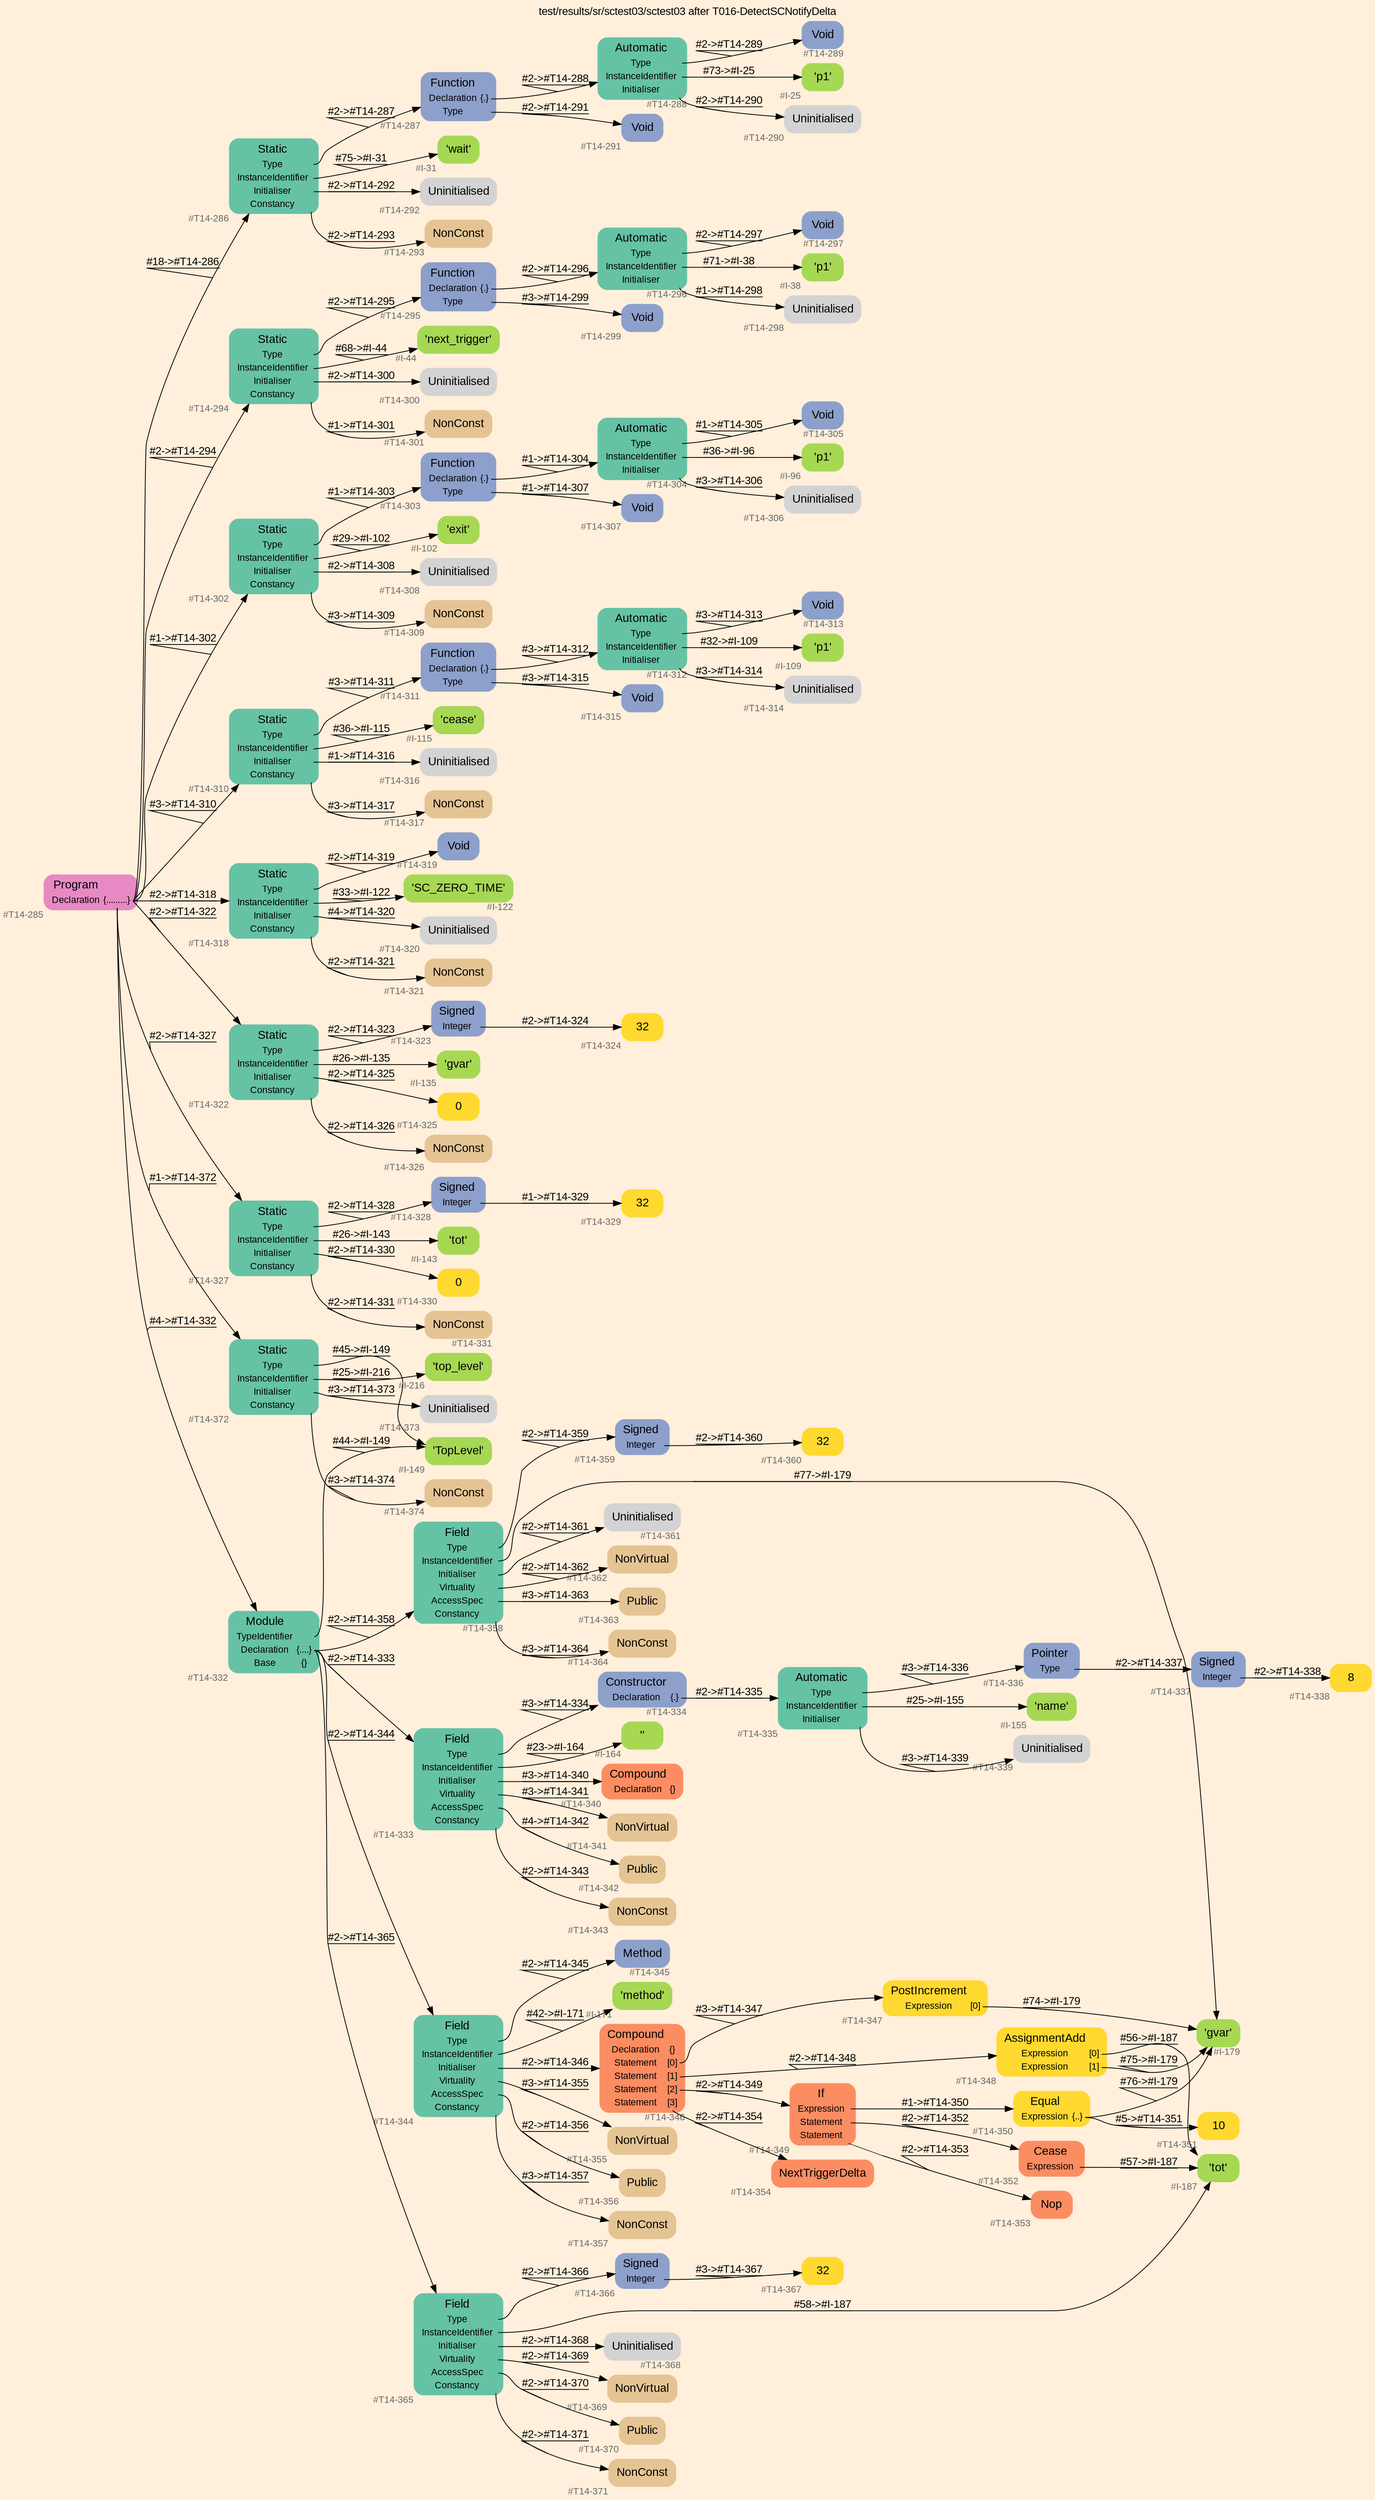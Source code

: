 digraph "test/results/sr/sctest03/sctest03 after T016-DetectSCNotifyDelta" {
label = "test/results/sr/sctest03/sctest03 after T016-DetectSCNotifyDelta"
labelloc = t
graph [
    rankdir = "LR"
    ranksep = 0.3
    bgcolor = antiquewhite1
    color = black
    fontcolor = black
    fontname = "Arial"
];
node [
    fontname = "Arial"
];
edge [
    fontname = "Arial"
];

// -------------------- node figure --------------------
// -------- block #T14-285 ----------
"#T14-285" [
    fillcolor = "/set28/4"
    xlabel = "#T14-285"
    fontsize = "12"
    fontcolor = grey40
    shape = "plaintext"
    label = <<TABLE BORDER="0" CELLBORDER="0" CELLSPACING="0">
     <TR><TD><FONT COLOR="black" POINT-SIZE="15">Program</FONT></TD></TR>
     <TR><TD><FONT COLOR="black" POINT-SIZE="12">Declaration</FONT></TD><TD PORT="port0"><FONT COLOR="black" POINT-SIZE="12">{.........}</FONT></TD></TR>
    </TABLE>>
    style = "rounded,filled"
];

// -------- block #T14-286 ----------
"#T14-286" [
    fillcolor = "/set28/1"
    xlabel = "#T14-286"
    fontsize = "12"
    fontcolor = grey40
    shape = "plaintext"
    label = <<TABLE BORDER="0" CELLBORDER="0" CELLSPACING="0">
     <TR><TD><FONT COLOR="black" POINT-SIZE="15">Static</FONT></TD></TR>
     <TR><TD><FONT COLOR="black" POINT-SIZE="12">Type</FONT></TD><TD PORT="port0"></TD></TR>
     <TR><TD><FONT COLOR="black" POINT-SIZE="12">InstanceIdentifier</FONT></TD><TD PORT="port1"></TD></TR>
     <TR><TD><FONT COLOR="black" POINT-SIZE="12">Initialiser</FONT></TD><TD PORT="port2"></TD></TR>
     <TR><TD><FONT COLOR="black" POINT-SIZE="12">Constancy</FONT></TD><TD PORT="port3"></TD></TR>
    </TABLE>>
    style = "rounded,filled"
];

// -------- block #T14-287 ----------
"#T14-287" [
    fillcolor = "/set28/3"
    xlabel = "#T14-287"
    fontsize = "12"
    fontcolor = grey40
    shape = "plaintext"
    label = <<TABLE BORDER="0" CELLBORDER="0" CELLSPACING="0">
     <TR><TD><FONT COLOR="black" POINT-SIZE="15">Function</FONT></TD></TR>
     <TR><TD><FONT COLOR="black" POINT-SIZE="12">Declaration</FONT></TD><TD PORT="port0"><FONT COLOR="black" POINT-SIZE="12">{.}</FONT></TD></TR>
     <TR><TD><FONT COLOR="black" POINT-SIZE="12">Type</FONT></TD><TD PORT="port1"></TD></TR>
    </TABLE>>
    style = "rounded,filled"
];

// -------- block #T14-288 ----------
"#T14-288" [
    fillcolor = "/set28/1"
    xlabel = "#T14-288"
    fontsize = "12"
    fontcolor = grey40
    shape = "plaintext"
    label = <<TABLE BORDER="0" CELLBORDER="0" CELLSPACING="0">
     <TR><TD><FONT COLOR="black" POINT-SIZE="15">Automatic</FONT></TD></TR>
     <TR><TD><FONT COLOR="black" POINT-SIZE="12">Type</FONT></TD><TD PORT="port0"></TD></TR>
     <TR><TD><FONT COLOR="black" POINT-SIZE="12">InstanceIdentifier</FONT></TD><TD PORT="port1"></TD></TR>
     <TR><TD><FONT COLOR="black" POINT-SIZE="12">Initialiser</FONT></TD><TD PORT="port2"></TD></TR>
    </TABLE>>
    style = "rounded,filled"
];

// -------- block #T14-289 ----------
"#T14-289" [
    fillcolor = "/set28/3"
    xlabel = "#T14-289"
    fontsize = "12"
    fontcolor = grey40
    shape = "plaintext"
    label = <<TABLE BORDER="0" CELLBORDER="0" CELLSPACING="0">
     <TR><TD><FONT COLOR="black" POINT-SIZE="15">Void</FONT></TD></TR>
    </TABLE>>
    style = "rounded,filled"
];

// -------- block #I-25 ----------
"#I-25" [
    fillcolor = "/set28/5"
    xlabel = "#I-25"
    fontsize = "12"
    fontcolor = grey40
    shape = "plaintext"
    label = <<TABLE BORDER="0" CELLBORDER="0" CELLSPACING="0">
     <TR><TD><FONT COLOR="black" POINT-SIZE="15">'p1'</FONT></TD></TR>
    </TABLE>>
    style = "rounded,filled"
];

// -------- block #T14-290 ----------
"#T14-290" [
    xlabel = "#T14-290"
    fontsize = "12"
    fontcolor = grey40
    shape = "plaintext"
    label = <<TABLE BORDER="0" CELLBORDER="0" CELLSPACING="0">
     <TR><TD><FONT COLOR="black" POINT-SIZE="15">Uninitialised</FONT></TD></TR>
    </TABLE>>
    style = "rounded,filled"
];

// -------- block #T14-291 ----------
"#T14-291" [
    fillcolor = "/set28/3"
    xlabel = "#T14-291"
    fontsize = "12"
    fontcolor = grey40
    shape = "plaintext"
    label = <<TABLE BORDER="0" CELLBORDER="0" CELLSPACING="0">
     <TR><TD><FONT COLOR="black" POINT-SIZE="15">Void</FONT></TD></TR>
    </TABLE>>
    style = "rounded,filled"
];

// -------- block #I-31 ----------
"#I-31" [
    fillcolor = "/set28/5"
    xlabel = "#I-31"
    fontsize = "12"
    fontcolor = grey40
    shape = "plaintext"
    label = <<TABLE BORDER="0" CELLBORDER="0" CELLSPACING="0">
     <TR><TD><FONT COLOR="black" POINT-SIZE="15">'wait'</FONT></TD></TR>
    </TABLE>>
    style = "rounded,filled"
];

// -------- block #T14-292 ----------
"#T14-292" [
    xlabel = "#T14-292"
    fontsize = "12"
    fontcolor = grey40
    shape = "plaintext"
    label = <<TABLE BORDER="0" CELLBORDER="0" CELLSPACING="0">
     <TR><TD><FONT COLOR="black" POINT-SIZE="15">Uninitialised</FONT></TD></TR>
    </TABLE>>
    style = "rounded,filled"
];

// -------- block #T14-293 ----------
"#T14-293" [
    fillcolor = "/set28/7"
    xlabel = "#T14-293"
    fontsize = "12"
    fontcolor = grey40
    shape = "plaintext"
    label = <<TABLE BORDER="0" CELLBORDER="0" CELLSPACING="0">
     <TR><TD><FONT COLOR="black" POINT-SIZE="15">NonConst</FONT></TD></TR>
    </TABLE>>
    style = "rounded,filled"
];

// -------- block #T14-294 ----------
"#T14-294" [
    fillcolor = "/set28/1"
    xlabel = "#T14-294"
    fontsize = "12"
    fontcolor = grey40
    shape = "plaintext"
    label = <<TABLE BORDER="0" CELLBORDER="0" CELLSPACING="0">
     <TR><TD><FONT COLOR="black" POINT-SIZE="15">Static</FONT></TD></TR>
     <TR><TD><FONT COLOR="black" POINT-SIZE="12">Type</FONT></TD><TD PORT="port0"></TD></TR>
     <TR><TD><FONT COLOR="black" POINT-SIZE="12">InstanceIdentifier</FONT></TD><TD PORT="port1"></TD></TR>
     <TR><TD><FONT COLOR="black" POINT-SIZE="12">Initialiser</FONT></TD><TD PORT="port2"></TD></TR>
     <TR><TD><FONT COLOR="black" POINT-SIZE="12">Constancy</FONT></TD><TD PORT="port3"></TD></TR>
    </TABLE>>
    style = "rounded,filled"
];

// -------- block #T14-295 ----------
"#T14-295" [
    fillcolor = "/set28/3"
    xlabel = "#T14-295"
    fontsize = "12"
    fontcolor = grey40
    shape = "plaintext"
    label = <<TABLE BORDER="0" CELLBORDER="0" CELLSPACING="0">
     <TR><TD><FONT COLOR="black" POINT-SIZE="15">Function</FONT></TD></TR>
     <TR><TD><FONT COLOR="black" POINT-SIZE="12">Declaration</FONT></TD><TD PORT="port0"><FONT COLOR="black" POINT-SIZE="12">{.}</FONT></TD></TR>
     <TR><TD><FONT COLOR="black" POINT-SIZE="12">Type</FONT></TD><TD PORT="port1"></TD></TR>
    </TABLE>>
    style = "rounded,filled"
];

// -------- block #T14-296 ----------
"#T14-296" [
    fillcolor = "/set28/1"
    xlabel = "#T14-296"
    fontsize = "12"
    fontcolor = grey40
    shape = "plaintext"
    label = <<TABLE BORDER="0" CELLBORDER="0" CELLSPACING="0">
     <TR><TD><FONT COLOR="black" POINT-SIZE="15">Automatic</FONT></TD></TR>
     <TR><TD><FONT COLOR="black" POINT-SIZE="12">Type</FONT></TD><TD PORT="port0"></TD></TR>
     <TR><TD><FONT COLOR="black" POINT-SIZE="12">InstanceIdentifier</FONT></TD><TD PORT="port1"></TD></TR>
     <TR><TD><FONT COLOR="black" POINT-SIZE="12">Initialiser</FONT></TD><TD PORT="port2"></TD></TR>
    </TABLE>>
    style = "rounded,filled"
];

// -------- block #T14-297 ----------
"#T14-297" [
    fillcolor = "/set28/3"
    xlabel = "#T14-297"
    fontsize = "12"
    fontcolor = grey40
    shape = "plaintext"
    label = <<TABLE BORDER="0" CELLBORDER="0" CELLSPACING="0">
     <TR><TD><FONT COLOR="black" POINT-SIZE="15">Void</FONT></TD></TR>
    </TABLE>>
    style = "rounded,filled"
];

// -------- block #I-38 ----------
"#I-38" [
    fillcolor = "/set28/5"
    xlabel = "#I-38"
    fontsize = "12"
    fontcolor = grey40
    shape = "plaintext"
    label = <<TABLE BORDER="0" CELLBORDER="0" CELLSPACING="0">
     <TR><TD><FONT COLOR="black" POINT-SIZE="15">'p1'</FONT></TD></TR>
    </TABLE>>
    style = "rounded,filled"
];

// -------- block #T14-298 ----------
"#T14-298" [
    xlabel = "#T14-298"
    fontsize = "12"
    fontcolor = grey40
    shape = "plaintext"
    label = <<TABLE BORDER="0" CELLBORDER="0" CELLSPACING="0">
     <TR><TD><FONT COLOR="black" POINT-SIZE="15">Uninitialised</FONT></TD></TR>
    </TABLE>>
    style = "rounded,filled"
];

// -------- block #T14-299 ----------
"#T14-299" [
    fillcolor = "/set28/3"
    xlabel = "#T14-299"
    fontsize = "12"
    fontcolor = grey40
    shape = "plaintext"
    label = <<TABLE BORDER="0" CELLBORDER="0" CELLSPACING="0">
     <TR><TD><FONT COLOR="black" POINT-SIZE="15">Void</FONT></TD></TR>
    </TABLE>>
    style = "rounded,filled"
];

// -------- block #I-44 ----------
"#I-44" [
    fillcolor = "/set28/5"
    xlabel = "#I-44"
    fontsize = "12"
    fontcolor = grey40
    shape = "plaintext"
    label = <<TABLE BORDER="0" CELLBORDER="0" CELLSPACING="0">
     <TR><TD><FONT COLOR="black" POINT-SIZE="15">'next_trigger'</FONT></TD></TR>
    </TABLE>>
    style = "rounded,filled"
];

// -------- block #T14-300 ----------
"#T14-300" [
    xlabel = "#T14-300"
    fontsize = "12"
    fontcolor = grey40
    shape = "plaintext"
    label = <<TABLE BORDER="0" CELLBORDER="0" CELLSPACING="0">
     <TR><TD><FONT COLOR="black" POINT-SIZE="15">Uninitialised</FONT></TD></TR>
    </TABLE>>
    style = "rounded,filled"
];

// -------- block #T14-301 ----------
"#T14-301" [
    fillcolor = "/set28/7"
    xlabel = "#T14-301"
    fontsize = "12"
    fontcolor = grey40
    shape = "plaintext"
    label = <<TABLE BORDER="0" CELLBORDER="0" CELLSPACING="0">
     <TR><TD><FONT COLOR="black" POINT-SIZE="15">NonConst</FONT></TD></TR>
    </TABLE>>
    style = "rounded,filled"
];

// -------- block #T14-302 ----------
"#T14-302" [
    fillcolor = "/set28/1"
    xlabel = "#T14-302"
    fontsize = "12"
    fontcolor = grey40
    shape = "plaintext"
    label = <<TABLE BORDER="0" CELLBORDER="0" CELLSPACING="0">
     <TR><TD><FONT COLOR="black" POINT-SIZE="15">Static</FONT></TD></TR>
     <TR><TD><FONT COLOR="black" POINT-SIZE="12">Type</FONT></TD><TD PORT="port0"></TD></TR>
     <TR><TD><FONT COLOR="black" POINT-SIZE="12">InstanceIdentifier</FONT></TD><TD PORT="port1"></TD></TR>
     <TR><TD><FONT COLOR="black" POINT-SIZE="12">Initialiser</FONT></TD><TD PORT="port2"></TD></TR>
     <TR><TD><FONT COLOR="black" POINT-SIZE="12">Constancy</FONT></TD><TD PORT="port3"></TD></TR>
    </TABLE>>
    style = "rounded,filled"
];

// -------- block #T14-303 ----------
"#T14-303" [
    fillcolor = "/set28/3"
    xlabel = "#T14-303"
    fontsize = "12"
    fontcolor = grey40
    shape = "plaintext"
    label = <<TABLE BORDER="0" CELLBORDER="0" CELLSPACING="0">
     <TR><TD><FONT COLOR="black" POINT-SIZE="15">Function</FONT></TD></TR>
     <TR><TD><FONT COLOR="black" POINT-SIZE="12">Declaration</FONT></TD><TD PORT="port0"><FONT COLOR="black" POINT-SIZE="12">{.}</FONT></TD></TR>
     <TR><TD><FONT COLOR="black" POINT-SIZE="12">Type</FONT></TD><TD PORT="port1"></TD></TR>
    </TABLE>>
    style = "rounded,filled"
];

// -------- block #T14-304 ----------
"#T14-304" [
    fillcolor = "/set28/1"
    xlabel = "#T14-304"
    fontsize = "12"
    fontcolor = grey40
    shape = "plaintext"
    label = <<TABLE BORDER="0" CELLBORDER="0" CELLSPACING="0">
     <TR><TD><FONT COLOR="black" POINT-SIZE="15">Automatic</FONT></TD></TR>
     <TR><TD><FONT COLOR="black" POINT-SIZE="12">Type</FONT></TD><TD PORT="port0"></TD></TR>
     <TR><TD><FONT COLOR="black" POINT-SIZE="12">InstanceIdentifier</FONT></TD><TD PORT="port1"></TD></TR>
     <TR><TD><FONT COLOR="black" POINT-SIZE="12">Initialiser</FONT></TD><TD PORT="port2"></TD></TR>
    </TABLE>>
    style = "rounded,filled"
];

// -------- block #T14-305 ----------
"#T14-305" [
    fillcolor = "/set28/3"
    xlabel = "#T14-305"
    fontsize = "12"
    fontcolor = grey40
    shape = "plaintext"
    label = <<TABLE BORDER="0" CELLBORDER="0" CELLSPACING="0">
     <TR><TD><FONT COLOR="black" POINT-SIZE="15">Void</FONT></TD></TR>
    </TABLE>>
    style = "rounded,filled"
];

// -------- block #I-96 ----------
"#I-96" [
    fillcolor = "/set28/5"
    xlabel = "#I-96"
    fontsize = "12"
    fontcolor = grey40
    shape = "plaintext"
    label = <<TABLE BORDER="0" CELLBORDER="0" CELLSPACING="0">
     <TR><TD><FONT COLOR="black" POINT-SIZE="15">'p1'</FONT></TD></TR>
    </TABLE>>
    style = "rounded,filled"
];

// -------- block #T14-306 ----------
"#T14-306" [
    xlabel = "#T14-306"
    fontsize = "12"
    fontcolor = grey40
    shape = "plaintext"
    label = <<TABLE BORDER="0" CELLBORDER="0" CELLSPACING="0">
     <TR><TD><FONT COLOR="black" POINT-SIZE="15">Uninitialised</FONT></TD></TR>
    </TABLE>>
    style = "rounded,filled"
];

// -------- block #T14-307 ----------
"#T14-307" [
    fillcolor = "/set28/3"
    xlabel = "#T14-307"
    fontsize = "12"
    fontcolor = grey40
    shape = "plaintext"
    label = <<TABLE BORDER="0" CELLBORDER="0" CELLSPACING="0">
     <TR><TD><FONT COLOR="black" POINT-SIZE="15">Void</FONT></TD></TR>
    </TABLE>>
    style = "rounded,filled"
];

// -------- block #I-102 ----------
"#I-102" [
    fillcolor = "/set28/5"
    xlabel = "#I-102"
    fontsize = "12"
    fontcolor = grey40
    shape = "plaintext"
    label = <<TABLE BORDER="0" CELLBORDER="0" CELLSPACING="0">
     <TR><TD><FONT COLOR="black" POINT-SIZE="15">'exit'</FONT></TD></TR>
    </TABLE>>
    style = "rounded,filled"
];

// -------- block #T14-308 ----------
"#T14-308" [
    xlabel = "#T14-308"
    fontsize = "12"
    fontcolor = grey40
    shape = "plaintext"
    label = <<TABLE BORDER="0" CELLBORDER="0" CELLSPACING="0">
     <TR><TD><FONT COLOR="black" POINT-SIZE="15">Uninitialised</FONT></TD></TR>
    </TABLE>>
    style = "rounded,filled"
];

// -------- block #T14-309 ----------
"#T14-309" [
    fillcolor = "/set28/7"
    xlabel = "#T14-309"
    fontsize = "12"
    fontcolor = grey40
    shape = "plaintext"
    label = <<TABLE BORDER="0" CELLBORDER="0" CELLSPACING="0">
     <TR><TD><FONT COLOR="black" POINT-SIZE="15">NonConst</FONT></TD></TR>
    </TABLE>>
    style = "rounded,filled"
];

// -------- block #T14-310 ----------
"#T14-310" [
    fillcolor = "/set28/1"
    xlabel = "#T14-310"
    fontsize = "12"
    fontcolor = grey40
    shape = "plaintext"
    label = <<TABLE BORDER="0" CELLBORDER="0" CELLSPACING="0">
     <TR><TD><FONT COLOR="black" POINT-SIZE="15">Static</FONT></TD></TR>
     <TR><TD><FONT COLOR="black" POINT-SIZE="12">Type</FONT></TD><TD PORT="port0"></TD></TR>
     <TR><TD><FONT COLOR="black" POINT-SIZE="12">InstanceIdentifier</FONT></TD><TD PORT="port1"></TD></TR>
     <TR><TD><FONT COLOR="black" POINT-SIZE="12">Initialiser</FONT></TD><TD PORT="port2"></TD></TR>
     <TR><TD><FONT COLOR="black" POINT-SIZE="12">Constancy</FONT></TD><TD PORT="port3"></TD></TR>
    </TABLE>>
    style = "rounded,filled"
];

// -------- block #T14-311 ----------
"#T14-311" [
    fillcolor = "/set28/3"
    xlabel = "#T14-311"
    fontsize = "12"
    fontcolor = grey40
    shape = "plaintext"
    label = <<TABLE BORDER="0" CELLBORDER="0" CELLSPACING="0">
     <TR><TD><FONT COLOR="black" POINT-SIZE="15">Function</FONT></TD></TR>
     <TR><TD><FONT COLOR="black" POINT-SIZE="12">Declaration</FONT></TD><TD PORT="port0"><FONT COLOR="black" POINT-SIZE="12">{.}</FONT></TD></TR>
     <TR><TD><FONT COLOR="black" POINT-SIZE="12">Type</FONT></TD><TD PORT="port1"></TD></TR>
    </TABLE>>
    style = "rounded,filled"
];

// -------- block #T14-312 ----------
"#T14-312" [
    fillcolor = "/set28/1"
    xlabel = "#T14-312"
    fontsize = "12"
    fontcolor = grey40
    shape = "plaintext"
    label = <<TABLE BORDER="0" CELLBORDER="0" CELLSPACING="0">
     <TR><TD><FONT COLOR="black" POINT-SIZE="15">Automatic</FONT></TD></TR>
     <TR><TD><FONT COLOR="black" POINT-SIZE="12">Type</FONT></TD><TD PORT="port0"></TD></TR>
     <TR><TD><FONT COLOR="black" POINT-SIZE="12">InstanceIdentifier</FONT></TD><TD PORT="port1"></TD></TR>
     <TR><TD><FONT COLOR="black" POINT-SIZE="12">Initialiser</FONT></TD><TD PORT="port2"></TD></TR>
    </TABLE>>
    style = "rounded,filled"
];

// -------- block #T14-313 ----------
"#T14-313" [
    fillcolor = "/set28/3"
    xlabel = "#T14-313"
    fontsize = "12"
    fontcolor = grey40
    shape = "plaintext"
    label = <<TABLE BORDER="0" CELLBORDER="0" CELLSPACING="0">
     <TR><TD><FONT COLOR="black" POINT-SIZE="15">Void</FONT></TD></TR>
    </TABLE>>
    style = "rounded,filled"
];

// -------- block #I-109 ----------
"#I-109" [
    fillcolor = "/set28/5"
    xlabel = "#I-109"
    fontsize = "12"
    fontcolor = grey40
    shape = "plaintext"
    label = <<TABLE BORDER="0" CELLBORDER="0" CELLSPACING="0">
     <TR><TD><FONT COLOR="black" POINT-SIZE="15">'p1'</FONT></TD></TR>
    </TABLE>>
    style = "rounded,filled"
];

// -------- block #T14-314 ----------
"#T14-314" [
    xlabel = "#T14-314"
    fontsize = "12"
    fontcolor = grey40
    shape = "plaintext"
    label = <<TABLE BORDER="0" CELLBORDER="0" CELLSPACING="0">
     <TR><TD><FONT COLOR="black" POINT-SIZE="15">Uninitialised</FONT></TD></TR>
    </TABLE>>
    style = "rounded,filled"
];

// -------- block #T14-315 ----------
"#T14-315" [
    fillcolor = "/set28/3"
    xlabel = "#T14-315"
    fontsize = "12"
    fontcolor = grey40
    shape = "plaintext"
    label = <<TABLE BORDER="0" CELLBORDER="0" CELLSPACING="0">
     <TR><TD><FONT COLOR="black" POINT-SIZE="15">Void</FONT></TD></TR>
    </TABLE>>
    style = "rounded,filled"
];

// -------- block #I-115 ----------
"#I-115" [
    fillcolor = "/set28/5"
    xlabel = "#I-115"
    fontsize = "12"
    fontcolor = grey40
    shape = "plaintext"
    label = <<TABLE BORDER="0" CELLBORDER="0" CELLSPACING="0">
     <TR><TD><FONT COLOR="black" POINT-SIZE="15">'cease'</FONT></TD></TR>
    </TABLE>>
    style = "rounded,filled"
];

// -------- block #T14-316 ----------
"#T14-316" [
    xlabel = "#T14-316"
    fontsize = "12"
    fontcolor = grey40
    shape = "plaintext"
    label = <<TABLE BORDER="0" CELLBORDER="0" CELLSPACING="0">
     <TR><TD><FONT COLOR="black" POINT-SIZE="15">Uninitialised</FONT></TD></TR>
    </TABLE>>
    style = "rounded,filled"
];

// -------- block #T14-317 ----------
"#T14-317" [
    fillcolor = "/set28/7"
    xlabel = "#T14-317"
    fontsize = "12"
    fontcolor = grey40
    shape = "plaintext"
    label = <<TABLE BORDER="0" CELLBORDER="0" CELLSPACING="0">
     <TR><TD><FONT COLOR="black" POINT-SIZE="15">NonConst</FONT></TD></TR>
    </TABLE>>
    style = "rounded,filled"
];

// -------- block #T14-318 ----------
"#T14-318" [
    fillcolor = "/set28/1"
    xlabel = "#T14-318"
    fontsize = "12"
    fontcolor = grey40
    shape = "plaintext"
    label = <<TABLE BORDER="0" CELLBORDER="0" CELLSPACING="0">
     <TR><TD><FONT COLOR="black" POINT-SIZE="15">Static</FONT></TD></TR>
     <TR><TD><FONT COLOR="black" POINT-SIZE="12">Type</FONT></TD><TD PORT="port0"></TD></TR>
     <TR><TD><FONT COLOR="black" POINT-SIZE="12">InstanceIdentifier</FONT></TD><TD PORT="port1"></TD></TR>
     <TR><TD><FONT COLOR="black" POINT-SIZE="12">Initialiser</FONT></TD><TD PORT="port2"></TD></TR>
     <TR><TD><FONT COLOR="black" POINT-SIZE="12">Constancy</FONT></TD><TD PORT="port3"></TD></TR>
    </TABLE>>
    style = "rounded,filled"
];

// -------- block #T14-319 ----------
"#T14-319" [
    fillcolor = "/set28/3"
    xlabel = "#T14-319"
    fontsize = "12"
    fontcolor = grey40
    shape = "plaintext"
    label = <<TABLE BORDER="0" CELLBORDER="0" CELLSPACING="0">
     <TR><TD><FONT COLOR="black" POINT-SIZE="15">Void</FONT></TD></TR>
    </TABLE>>
    style = "rounded,filled"
];

// -------- block #I-122 ----------
"#I-122" [
    fillcolor = "/set28/5"
    xlabel = "#I-122"
    fontsize = "12"
    fontcolor = grey40
    shape = "plaintext"
    label = <<TABLE BORDER="0" CELLBORDER="0" CELLSPACING="0">
     <TR><TD><FONT COLOR="black" POINT-SIZE="15">'SC_ZERO_TIME'</FONT></TD></TR>
    </TABLE>>
    style = "rounded,filled"
];

// -------- block #T14-320 ----------
"#T14-320" [
    xlabel = "#T14-320"
    fontsize = "12"
    fontcolor = grey40
    shape = "plaintext"
    label = <<TABLE BORDER="0" CELLBORDER="0" CELLSPACING="0">
     <TR><TD><FONT COLOR="black" POINT-SIZE="15">Uninitialised</FONT></TD></TR>
    </TABLE>>
    style = "rounded,filled"
];

// -------- block #T14-321 ----------
"#T14-321" [
    fillcolor = "/set28/7"
    xlabel = "#T14-321"
    fontsize = "12"
    fontcolor = grey40
    shape = "plaintext"
    label = <<TABLE BORDER="0" CELLBORDER="0" CELLSPACING="0">
     <TR><TD><FONT COLOR="black" POINT-SIZE="15">NonConst</FONT></TD></TR>
    </TABLE>>
    style = "rounded,filled"
];

// -------- block #T14-322 ----------
"#T14-322" [
    fillcolor = "/set28/1"
    xlabel = "#T14-322"
    fontsize = "12"
    fontcolor = grey40
    shape = "plaintext"
    label = <<TABLE BORDER="0" CELLBORDER="0" CELLSPACING="0">
     <TR><TD><FONT COLOR="black" POINT-SIZE="15">Static</FONT></TD></TR>
     <TR><TD><FONT COLOR="black" POINT-SIZE="12">Type</FONT></TD><TD PORT="port0"></TD></TR>
     <TR><TD><FONT COLOR="black" POINT-SIZE="12">InstanceIdentifier</FONT></TD><TD PORT="port1"></TD></TR>
     <TR><TD><FONT COLOR="black" POINT-SIZE="12">Initialiser</FONT></TD><TD PORT="port2"></TD></TR>
     <TR><TD><FONT COLOR="black" POINT-SIZE="12">Constancy</FONT></TD><TD PORT="port3"></TD></TR>
    </TABLE>>
    style = "rounded,filled"
];

// -------- block #T14-323 ----------
"#T14-323" [
    fillcolor = "/set28/3"
    xlabel = "#T14-323"
    fontsize = "12"
    fontcolor = grey40
    shape = "plaintext"
    label = <<TABLE BORDER="0" CELLBORDER="0" CELLSPACING="0">
     <TR><TD><FONT COLOR="black" POINT-SIZE="15">Signed</FONT></TD></TR>
     <TR><TD><FONT COLOR="black" POINT-SIZE="12">Integer</FONT></TD><TD PORT="port0"></TD></TR>
    </TABLE>>
    style = "rounded,filled"
];

// -------- block #T14-324 ----------
"#T14-324" [
    fillcolor = "/set28/6"
    xlabel = "#T14-324"
    fontsize = "12"
    fontcolor = grey40
    shape = "plaintext"
    label = <<TABLE BORDER="0" CELLBORDER="0" CELLSPACING="0">
     <TR><TD><FONT COLOR="black" POINT-SIZE="15">32</FONT></TD></TR>
    </TABLE>>
    style = "rounded,filled"
];

// -------- block #I-135 ----------
"#I-135" [
    fillcolor = "/set28/5"
    xlabel = "#I-135"
    fontsize = "12"
    fontcolor = grey40
    shape = "plaintext"
    label = <<TABLE BORDER="0" CELLBORDER="0" CELLSPACING="0">
     <TR><TD><FONT COLOR="black" POINT-SIZE="15">'gvar'</FONT></TD></TR>
    </TABLE>>
    style = "rounded,filled"
];

// -------- block #T14-325 ----------
"#T14-325" [
    fillcolor = "/set28/6"
    xlabel = "#T14-325"
    fontsize = "12"
    fontcolor = grey40
    shape = "plaintext"
    label = <<TABLE BORDER="0" CELLBORDER="0" CELLSPACING="0">
     <TR><TD><FONT COLOR="black" POINT-SIZE="15">0</FONT></TD></TR>
    </TABLE>>
    style = "rounded,filled"
];

// -------- block #T14-326 ----------
"#T14-326" [
    fillcolor = "/set28/7"
    xlabel = "#T14-326"
    fontsize = "12"
    fontcolor = grey40
    shape = "plaintext"
    label = <<TABLE BORDER="0" CELLBORDER="0" CELLSPACING="0">
     <TR><TD><FONT COLOR="black" POINT-SIZE="15">NonConst</FONT></TD></TR>
    </TABLE>>
    style = "rounded,filled"
];

// -------- block #T14-327 ----------
"#T14-327" [
    fillcolor = "/set28/1"
    xlabel = "#T14-327"
    fontsize = "12"
    fontcolor = grey40
    shape = "plaintext"
    label = <<TABLE BORDER="0" CELLBORDER="0" CELLSPACING="0">
     <TR><TD><FONT COLOR="black" POINT-SIZE="15">Static</FONT></TD></TR>
     <TR><TD><FONT COLOR="black" POINT-SIZE="12">Type</FONT></TD><TD PORT="port0"></TD></TR>
     <TR><TD><FONT COLOR="black" POINT-SIZE="12">InstanceIdentifier</FONT></TD><TD PORT="port1"></TD></TR>
     <TR><TD><FONT COLOR="black" POINT-SIZE="12">Initialiser</FONT></TD><TD PORT="port2"></TD></TR>
     <TR><TD><FONT COLOR="black" POINT-SIZE="12">Constancy</FONT></TD><TD PORT="port3"></TD></TR>
    </TABLE>>
    style = "rounded,filled"
];

// -------- block #T14-328 ----------
"#T14-328" [
    fillcolor = "/set28/3"
    xlabel = "#T14-328"
    fontsize = "12"
    fontcolor = grey40
    shape = "plaintext"
    label = <<TABLE BORDER="0" CELLBORDER="0" CELLSPACING="0">
     <TR><TD><FONT COLOR="black" POINT-SIZE="15">Signed</FONT></TD></TR>
     <TR><TD><FONT COLOR="black" POINT-SIZE="12">Integer</FONT></TD><TD PORT="port0"></TD></TR>
    </TABLE>>
    style = "rounded,filled"
];

// -------- block #T14-329 ----------
"#T14-329" [
    fillcolor = "/set28/6"
    xlabel = "#T14-329"
    fontsize = "12"
    fontcolor = grey40
    shape = "plaintext"
    label = <<TABLE BORDER="0" CELLBORDER="0" CELLSPACING="0">
     <TR><TD><FONT COLOR="black" POINT-SIZE="15">32</FONT></TD></TR>
    </TABLE>>
    style = "rounded,filled"
];

// -------- block #I-143 ----------
"#I-143" [
    fillcolor = "/set28/5"
    xlabel = "#I-143"
    fontsize = "12"
    fontcolor = grey40
    shape = "plaintext"
    label = <<TABLE BORDER="0" CELLBORDER="0" CELLSPACING="0">
     <TR><TD><FONT COLOR="black" POINT-SIZE="15">'tot'</FONT></TD></TR>
    </TABLE>>
    style = "rounded,filled"
];

// -------- block #T14-330 ----------
"#T14-330" [
    fillcolor = "/set28/6"
    xlabel = "#T14-330"
    fontsize = "12"
    fontcolor = grey40
    shape = "plaintext"
    label = <<TABLE BORDER="0" CELLBORDER="0" CELLSPACING="0">
     <TR><TD><FONT COLOR="black" POINT-SIZE="15">0</FONT></TD></TR>
    </TABLE>>
    style = "rounded,filled"
];

// -------- block #T14-331 ----------
"#T14-331" [
    fillcolor = "/set28/7"
    xlabel = "#T14-331"
    fontsize = "12"
    fontcolor = grey40
    shape = "plaintext"
    label = <<TABLE BORDER="0" CELLBORDER="0" CELLSPACING="0">
     <TR><TD><FONT COLOR="black" POINT-SIZE="15">NonConst</FONT></TD></TR>
    </TABLE>>
    style = "rounded,filled"
];

// -------- block #T14-332 ----------
"#T14-332" [
    fillcolor = "/set28/1"
    xlabel = "#T14-332"
    fontsize = "12"
    fontcolor = grey40
    shape = "plaintext"
    label = <<TABLE BORDER="0" CELLBORDER="0" CELLSPACING="0">
     <TR><TD><FONT COLOR="black" POINT-SIZE="15">Module</FONT></TD></TR>
     <TR><TD><FONT COLOR="black" POINT-SIZE="12">TypeIdentifier</FONT></TD><TD PORT="port0"></TD></TR>
     <TR><TD><FONT COLOR="black" POINT-SIZE="12">Declaration</FONT></TD><TD PORT="port1"><FONT COLOR="black" POINT-SIZE="12">{....}</FONT></TD></TR>
     <TR><TD><FONT COLOR="black" POINT-SIZE="12">Base</FONT></TD><TD PORT="port2"><FONT COLOR="black" POINT-SIZE="12">{}</FONT></TD></TR>
    </TABLE>>
    style = "rounded,filled"
];

// -------- block #I-149 ----------
"#I-149" [
    fillcolor = "/set28/5"
    xlabel = "#I-149"
    fontsize = "12"
    fontcolor = grey40
    shape = "plaintext"
    label = <<TABLE BORDER="0" CELLBORDER="0" CELLSPACING="0">
     <TR><TD><FONT COLOR="black" POINT-SIZE="15">'TopLevel'</FONT></TD></TR>
    </TABLE>>
    style = "rounded,filled"
];

// -------- block #T14-333 ----------
"#T14-333" [
    fillcolor = "/set28/1"
    xlabel = "#T14-333"
    fontsize = "12"
    fontcolor = grey40
    shape = "plaintext"
    label = <<TABLE BORDER="0" CELLBORDER="0" CELLSPACING="0">
     <TR><TD><FONT COLOR="black" POINT-SIZE="15">Field</FONT></TD></TR>
     <TR><TD><FONT COLOR="black" POINT-SIZE="12">Type</FONT></TD><TD PORT="port0"></TD></TR>
     <TR><TD><FONT COLOR="black" POINT-SIZE="12">InstanceIdentifier</FONT></TD><TD PORT="port1"></TD></TR>
     <TR><TD><FONT COLOR="black" POINT-SIZE="12">Initialiser</FONT></TD><TD PORT="port2"></TD></TR>
     <TR><TD><FONT COLOR="black" POINT-SIZE="12">Virtuality</FONT></TD><TD PORT="port3"></TD></TR>
     <TR><TD><FONT COLOR="black" POINT-SIZE="12">AccessSpec</FONT></TD><TD PORT="port4"></TD></TR>
     <TR><TD><FONT COLOR="black" POINT-SIZE="12">Constancy</FONT></TD><TD PORT="port5"></TD></TR>
    </TABLE>>
    style = "rounded,filled"
];

// -------- block #T14-334 ----------
"#T14-334" [
    fillcolor = "/set28/3"
    xlabel = "#T14-334"
    fontsize = "12"
    fontcolor = grey40
    shape = "plaintext"
    label = <<TABLE BORDER="0" CELLBORDER="0" CELLSPACING="0">
     <TR><TD><FONT COLOR="black" POINT-SIZE="15">Constructor</FONT></TD></TR>
     <TR><TD><FONT COLOR="black" POINT-SIZE="12">Declaration</FONT></TD><TD PORT="port0"><FONT COLOR="black" POINT-SIZE="12">{.}</FONT></TD></TR>
    </TABLE>>
    style = "rounded,filled"
];

// -------- block #T14-335 ----------
"#T14-335" [
    fillcolor = "/set28/1"
    xlabel = "#T14-335"
    fontsize = "12"
    fontcolor = grey40
    shape = "plaintext"
    label = <<TABLE BORDER="0" CELLBORDER="0" CELLSPACING="0">
     <TR><TD><FONT COLOR="black" POINT-SIZE="15">Automatic</FONT></TD></TR>
     <TR><TD><FONT COLOR="black" POINT-SIZE="12">Type</FONT></TD><TD PORT="port0"></TD></TR>
     <TR><TD><FONT COLOR="black" POINT-SIZE="12">InstanceIdentifier</FONT></TD><TD PORT="port1"></TD></TR>
     <TR><TD><FONT COLOR="black" POINT-SIZE="12">Initialiser</FONT></TD><TD PORT="port2"></TD></TR>
    </TABLE>>
    style = "rounded,filled"
];

// -------- block #T14-336 ----------
"#T14-336" [
    fillcolor = "/set28/3"
    xlabel = "#T14-336"
    fontsize = "12"
    fontcolor = grey40
    shape = "plaintext"
    label = <<TABLE BORDER="0" CELLBORDER="0" CELLSPACING="0">
     <TR><TD><FONT COLOR="black" POINT-SIZE="15">Pointer</FONT></TD></TR>
     <TR><TD><FONT COLOR="black" POINT-SIZE="12">Type</FONT></TD><TD PORT="port0"></TD></TR>
    </TABLE>>
    style = "rounded,filled"
];

// -------- block #T14-337 ----------
"#T14-337" [
    fillcolor = "/set28/3"
    xlabel = "#T14-337"
    fontsize = "12"
    fontcolor = grey40
    shape = "plaintext"
    label = <<TABLE BORDER="0" CELLBORDER="0" CELLSPACING="0">
     <TR><TD><FONT COLOR="black" POINT-SIZE="15">Signed</FONT></TD></TR>
     <TR><TD><FONT COLOR="black" POINT-SIZE="12">Integer</FONT></TD><TD PORT="port0"></TD></TR>
    </TABLE>>
    style = "rounded,filled"
];

// -------- block #T14-338 ----------
"#T14-338" [
    fillcolor = "/set28/6"
    xlabel = "#T14-338"
    fontsize = "12"
    fontcolor = grey40
    shape = "plaintext"
    label = <<TABLE BORDER="0" CELLBORDER="0" CELLSPACING="0">
     <TR><TD><FONT COLOR="black" POINT-SIZE="15">8</FONT></TD></TR>
    </TABLE>>
    style = "rounded,filled"
];

// -------- block #I-155 ----------
"#I-155" [
    fillcolor = "/set28/5"
    xlabel = "#I-155"
    fontsize = "12"
    fontcolor = grey40
    shape = "plaintext"
    label = <<TABLE BORDER="0" CELLBORDER="0" CELLSPACING="0">
     <TR><TD><FONT COLOR="black" POINT-SIZE="15">'name'</FONT></TD></TR>
    </TABLE>>
    style = "rounded,filled"
];

// -------- block #T14-339 ----------
"#T14-339" [
    xlabel = "#T14-339"
    fontsize = "12"
    fontcolor = grey40
    shape = "plaintext"
    label = <<TABLE BORDER="0" CELLBORDER="0" CELLSPACING="0">
     <TR><TD><FONT COLOR="black" POINT-SIZE="15">Uninitialised</FONT></TD></TR>
    </TABLE>>
    style = "rounded,filled"
];

// -------- block #I-164 ----------
"#I-164" [
    fillcolor = "/set28/5"
    xlabel = "#I-164"
    fontsize = "12"
    fontcolor = grey40
    shape = "plaintext"
    label = <<TABLE BORDER="0" CELLBORDER="0" CELLSPACING="0">
     <TR><TD><FONT COLOR="black" POINT-SIZE="15">''</FONT></TD></TR>
    </TABLE>>
    style = "rounded,filled"
];

// -------- block #T14-340 ----------
"#T14-340" [
    fillcolor = "/set28/2"
    xlabel = "#T14-340"
    fontsize = "12"
    fontcolor = grey40
    shape = "plaintext"
    label = <<TABLE BORDER="0" CELLBORDER="0" CELLSPACING="0">
     <TR><TD><FONT COLOR="black" POINT-SIZE="15">Compound</FONT></TD></TR>
     <TR><TD><FONT COLOR="black" POINT-SIZE="12">Declaration</FONT></TD><TD PORT="port0"><FONT COLOR="black" POINT-SIZE="12">{}</FONT></TD></TR>
    </TABLE>>
    style = "rounded,filled"
];

// -------- block #T14-341 ----------
"#T14-341" [
    fillcolor = "/set28/7"
    xlabel = "#T14-341"
    fontsize = "12"
    fontcolor = grey40
    shape = "plaintext"
    label = <<TABLE BORDER="0" CELLBORDER="0" CELLSPACING="0">
     <TR><TD><FONT COLOR="black" POINT-SIZE="15">NonVirtual</FONT></TD></TR>
    </TABLE>>
    style = "rounded,filled"
];

// -------- block #T14-342 ----------
"#T14-342" [
    fillcolor = "/set28/7"
    xlabel = "#T14-342"
    fontsize = "12"
    fontcolor = grey40
    shape = "plaintext"
    label = <<TABLE BORDER="0" CELLBORDER="0" CELLSPACING="0">
     <TR><TD><FONT COLOR="black" POINT-SIZE="15">Public</FONT></TD></TR>
    </TABLE>>
    style = "rounded,filled"
];

// -------- block #T14-343 ----------
"#T14-343" [
    fillcolor = "/set28/7"
    xlabel = "#T14-343"
    fontsize = "12"
    fontcolor = grey40
    shape = "plaintext"
    label = <<TABLE BORDER="0" CELLBORDER="0" CELLSPACING="0">
     <TR><TD><FONT COLOR="black" POINT-SIZE="15">NonConst</FONT></TD></TR>
    </TABLE>>
    style = "rounded,filled"
];

// -------- block #T14-344 ----------
"#T14-344" [
    fillcolor = "/set28/1"
    xlabel = "#T14-344"
    fontsize = "12"
    fontcolor = grey40
    shape = "plaintext"
    label = <<TABLE BORDER="0" CELLBORDER="0" CELLSPACING="0">
     <TR><TD><FONT COLOR="black" POINT-SIZE="15">Field</FONT></TD></TR>
     <TR><TD><FONT COLOR="black" POINT-SIZE="12">Type</FONT></TD><TD PORT="port0"></TD></TR>
     <TR><TD><FONT COLOR="black" POINT-SIZE="12">InstanceIdentifier</FONT></TD><TD PORT="port1"></TD></TR>
     <TR><TD><FONT COLOR="black" POINT-SIZE="12">Initialiser</FONT></TD><TD PORT="port2"></TD></TR>
     <TR><TD><FONT COLOR="black" POINT-SIZE="12">Virtuality</FONT></TD><TD PORT="port3"></TD></TR>
     <TR><TD><FONT COLOR="black" POINT-SIZE="12">AccessSpec</FONT></TD><TD PORT="port4"></TD></TR>
     <TR><TD><FONT COLOR="black" POINT-SIZE="12">Constancy</FONT></TD><TD PORT="port5"></TD></TR>
    </TABLE>>
    style = "rounded,filled"
];

// -------- block #T14-345 ----------
"#T14-345" [
    fillcolor = "/set28/3"
    xlabel = "#T14-345"
    fontsize = "12"
    fontcolor = grey40
    shape = "plaintext"
    label = <<TABLE BORDER="0" CELLBORDER="0" CELLSPACING="0">
     <TR><TD><FONT COLOR="black" POINT-SIZE="15">Method</FONT></TD></TR>
    </TABLE>>
    style = "rounded,filled"
];

// -------- block #I-171 ----------
"#I-171" [
    fillcolor = "/set28/5"
    xlabel = "#I-171"
    fontsize = "12"
    fontcolor = grey40
    shape = "plaintext"
    label = <<TABLE BORDER="0" CELLBORDER="0" CELLSPACING="0">
     <TR><TD><FONT COLOR="black" POINT-SIZE="15">'method'</FONT></TD></TR>
    </TABLE>>
    style = "rounded,filled"
];

// -------- block #T14-346 ----------
"#T14-346" [
    fillcolor = "/set28/2"
    xlabel = "#T14-346"
    fontsize = "12"
    fontcolor = grey40
    shape = "plaintext"
    label = <<TABLE BORDER="0" CELLBORDER="0" CELLSPACING="0">
     <TR><TD><FONT COLOR="black" POINT-SIZE="15">Compound</FONT></TD></TR>
     <TR><TD><FONT COLOR="black" POINT-SIZE="12">Declaration</FONT></TD><TD PORT="port0"><FONT COLOR="black" POINT-SIZE="12">{}</FONT></TD></TR>
     <TR><TD><FONT COLOR="black" POINT-SIZE="12">Statement</FONT></TD><TD PORT="port1"><FONT COLOR="black" POINT-SIZE="12">[0]</FONT></TD></TR>
     <TR><TD><FONT COLOR="black" POINT-SIZE="12">Statement</FONT></TD><TD PORT="port2"><FONT COLOR="black" POINT-SIZE="12">[1]</FONT></TD></TR>
     <TR><TD><FONT COLOR="black" POINT-SIZE="12">Statement</FONT></TD><TD PORT="port3"><FONT COLOR="black" POINT-SIZE="12">[2]</FONT></TD></TR>
     <TR><TD><FONT COLOR="black" POINT-SIZE="12">Statement</FONT></TD><TD PORT="port4"><FONT COLOR="black" POINT-SIZE="12">[3]</FONT></TD></TR>
    </TABLE>>
    style = "rounded,filled"
];

// -------- block #T14-347 ----------
"#T14-347" [
    fillcolor = "/set28/6"
    xlabel = "#T14-347"
    fontsize = "12"
    fontcolor = grey40
    shape = "plaintext"
    label = <<TABLE BORDER="0" CELLBORDER="0" CELLSPACING="0">
     <TR><TD><FONT COLOR="black" POINT-SIZE="15">PostIncrement</FONT></TD></TR>
     <TR><TD><FONT COLOR="black" POINT-SIZE="12">Expression</FONT></TD><TD PORT="port0"><FONT COLOR="black" POINT-SIZE="12">[0]</FONT></TD></TR>
    </TABLE>>
    style = "rounded,filled"
];

// -------- block #I-179 ----------
"#I-179" [
    fillcolor = "/set28/5"
    xlabel = "#I-179"
    fontsize = "12"
    fontcolor = grey40
    shape = "plaintext"
    label = <<TABLE BORDER="0" CELLBORDER="0" CELLSPACING="0">
     <TR><TD><FONT COLOR="black" POINT-SIZE="15">'gvar'</FONT></TD></TR>
    </TABLE>>
    style = "rounded,filled"
];

// -------- block #T14-348 ----------
"#T14-348" [
    fillcolor = "/set28/6"
    xlabel = "#T14-348"
    fontsize = "12"
    fontcolor = grey40
    shape = "plaintext"
    label = <<TABLE BORDER="0" CELLBORDER="0" CELLSPACING="0">
     <TR><TD><FONT COLOR="black" POINT-SIZE="15">AssignmentAdd</FONT></TD></TR>
     <TR><TD><FONT COLOR="black" POINT-SIZE="12">Expression</FONT></TD><TD PORT="port0"><FONT COLOR="black" POINT-SIZE="12">[0]</FONT></TD></TR>
     <TR><TD><FONT COLOR="black" POINT-SIZE="12">Expression</FONT></TD><TD PORT="port1"><FONT COLOR="black" POINT-SIZE="12">[1]</FONT></TD></TR>
    </TABLE>>
    style = "rounded,filled"
];

// -------- block #I-187 ----------
"#I-187" [
    fillcolor = "/set28/5"
    xlabel = "#I-187"
    fontsize = "12"
    fontcolor = grey40
    shape = "plaintext"
    label = <<TABLE BORDER="0" CELLBORDER="0" CELLSPACING="0">
     <TR><TD><FONT COLOR="black" POINT-SIZE="15">'tot'</FONT></TD></TR>
    </TABLE>>
    style = "rounded,filled"
];

// -------- block #T14-349 ----------
"#T14-349" [
    fillcolor = "/set28/2"
    xlabel = "#T14-349"
    fontsize = "12"
    fontcolor = grey40
    shape = "plaintext"
    label = <<TABLE BORDER="0" CELLBORDER="0" CELLSPACING="0">
     <TR><TD><FONT COLOR="black" POINT-SIZE="15">If</FONT></TD></TR>
     <TR><TD><FONT COLOR="black" POINT-SIZE="12">Expression</FONT></TD><TD PORT="port0"></TD></TR>
     <TR><TD><FONT COLOR="black" POINT-SIZE="12">Statement</FONT></TD><TD PORT="port1"></TD></TR>
     <TR><TD><FONT COLOR="black" POINT-SIZE="12">Statement</FONT></TD><TD PORT="port2"></TD></TR>
    </TABLE>>
    style = "rounded,filled"
];

// -------- block #T14-350 ----------
"#T14-350" [
    fillcolor = "/set28/6"
    xlabel = "#T14-350"
    fontsize = "12"
    fontcolor = grey40
    shape = "plaintext"
    label = <<TABLE BORDER="0" CELLBORDER="0" CELLSPACING="0">
     <TR><TD><FONT COLOR="black" POINT-SIZE="15">Equal</FONT></TD></TR>
     <TR><TD><FONT COLOR="black" POINT-SIZE="12">Expression</FONT></TD><TD PORT="port0"><FONT COLOR="black" POINT-SIZE="12">{..}</FONT></TD></TR>
    </TABLE>>
    style = "rounded,filled"
];

// -------- block #T14-351 ----------
"#T14-351" [
    fillcolor = "/set28/6"
    xlabel = "#T14-351"
    fontsize = "12"
    fontcolor = grey40
    shape = "plaintext"
    label = <<TABLE BORDER="0" CELLBORDER="0" CELLSPACING="0">
     <TR><TD><FONT COLOR="black" POINT-SIZE="15">10</FONT></TD></TR>
    </TABLE>>
    style = "rounded,filled"
];

// -------- block #T14-352 ----------
"#T14-352" [
    fillcolor = "/set28/2"
    xlabel = "#T14-352"
    fontsize = "12"
    fontcolor = grey40
    shape = "plaintext"
    label = <<TABLE BORDER="0" CELLBORDER="0" CELLSPACING="0">
     <TR><TD><FONT COLOR="black" POINT-SIZE="15">Cease</FONT></TD></TR>
     <TR><TD><FONT COLOR="black" POINT-SIZE="12">Expression</FONT></TD><TD PORT="port0"></TD></TR>
    </TABLE>>
    style = "rounded,filled"
];

// -------- block #T14-353 ----------
"#T14-353" [
    fillcolor = "/set28/2"
    xlabel = "#T14-353"
    fontsize = "12"
    fontcolor = grey40
    shape = "plaintext"
    label = <<TABLE BORDER="0" CELLBORDER="0" CELLSPACING="0">
     <TR><TD><FONT COLOR="black" POINT-SIZE="15">Nop</FONT></TD></TR>
    </TABLE>>
    style = "rounded,filled"
];

// -------- block #T14-354 ----------
"#T14-354" [
    fillcolor = "/set28/2"
    xlabel = "#T14-354"
    fontsize = "12"
    fontcolor = grey40
    shape = "plaintext"
    label = <<TABLE BORDER="0" CELLBORDER="0" CELLSPACING="0">
     <TR><TD><FONT COLOR="black" POINT-SIZE="15">NextTriggerDelta</FONT></TD></TR>
    </TABLE>>
    style = "rounded,filled"
];

// -------- block #T14-355 ----------
"#T14-355" [
    fillcolor = "/set28/7"
    xlabel = "#T14-355"
    fontsize = "12"
    fontcolor = grey40
    shape = "plaintext"
    label = <<TABLE BORDER="0" CELLBORDER="0" CELLSPACING="0">
     <TR><TD><FONT COLOR="black" POINT-SIZE="15">NonVirtual</FONT></TD></TR>
    </TABLE>>
    style = "rounded,filled"
];

// -------- block #T14-356 ----------
"#T14-356" [
    fillcolor = "/set28/7"
    xlabel = "#T14-356"
    fontsize = "12"
    fontcolor = grey40
    shape = "plaintext"
    label = <<TABLE BORDER="0" CELLBORDER="0" CELLSPACING="0">
     <TR><TD><FONT COLOR="black" POINT-SIZE="15">Public</FONT></TD></TR>
    </TABLE>>
    style = "rounded,filled"
];

// -------- block #T14-357 ----------
"#T14-357" [
    fillcolor = "/set28/7"
    xlabel = "#T14-357"
    fontsize = "12"
    fontcolor = grey40
    shape = "plaintext"
    label = <<TABLE BORDER="0" CELLBORDER="0" CELLSPACING="0">
     <TR><TD><FONT COLOR="black" POINT-SIZE="15">NonConst</FONT></TD></TR>
    </TABLE>>
    style = "rounded,filled"
];

// -------- block #T14-358 ----------
"#T14-358" [
    fillcolor = "/set28/1"
    xlabel = "#T14-358"
    fontsize = "12"
    fontcolor = grey40
    shape = "plaintext"
    label = <<TABLE BORDER="0" CELLBORDER="0" CELLSPACING="0">
     <TR><TD><FONT COLOR="black" POINT-SIZE="15">Field</FONT></TD></TR>
     <TR><TD><FONT COLOR="black" POINT-SIZE="12">Type</FONT></TD><TD PORT="port0"></TD></TR>
     <TR><TD><FONT COLOR="black" POINT-SIZE="12">InstanceIdentifier</FONT></TD><TD PORT="port1"></TD></TR>
     <TR><TD><FONT COLOR="black" POINT-SIZE="12">Initialiser</FONT></TD><TD PORT="port2"></TD></TR>
     <TR><TD><FONT COLOR="black" POINT-SIZE="12">Virtuality</FONT></TD><TD PORT="port3"></TD></TR>
     <TR><TD><FONT COLOR="black" POINT-SIZE="12">AccessSpec</FONT></TD><TD PORT="port4"></TD></TR>
     <TR><TD><FONT COLOR="black" POINT-SIZE="12">Constancy</FONT></TD><TD PORT="port5"></TD></TR>
    </TABLE>>
    style = "rounded,filled"
];

// -------- block #T14-359 ----------
"#T14-359" [
    fillcolor = "/set28/3"
    xlabel = "#T14-359"
    fontsize = "12"
    fontcolor = grey40
    shape = "plaintext"
    label = <<TABLE BORDER="0" CELLBORDER="0" CELLSPACING="0">
     <TR><TD><FONT COLOR="black" POINT-SIZE="15">Signed</FONT></TD></TR>
     <TR><TD><FONT COLOR="black" POINT-SIZE="12">Integer</FONT></TD><TD PORT="port0"></TD></TR>
    </TABLE>>
    style = "rounded,filled"
];

// -------- block #T14-360 ----------
"#T14-360" [
    fillcolor = "/set28/6"
    xlabel = "#T14-360"
    fontsize = "12"
    fontcolor = grey40
    shape = "plaintext"
    label = <<TABLE BORDER="0" CELLBORDER="0" CELLSPACING="0">
     <TR><TD><FONT COLOR="black" POINT-SIZE="15">32</FONT></TD></TR>
    </TABLE>>
    style = "rounded,filled"
];

// -------- block #T14-361 ----------
"#T14-361" [
    xlabel = "#T14-361"
    fontsize = "12"
    fontcolor = grey40
    shape = "plaintext"
    label = <<TABLE BORDER="0" CELLBORDER="0" CELLSPACING="0">
     <TR><TD><FONT COLOR="black" POINT-SIZE="15">Uninitialised</FONT></TD></TR>
    </TABLE>>
    style = "rounded,filled"
];

// -------- block #T14-362 ----------
"#T14-362" [
    fillcolor = "/set28/7"
    xlabel = "#T14-362"
    fontsize = "12"
    fontcolor = grey40
    shape = "plaintext"
    label = <<TABLE BORDER="0" CELLBORDER="0" CELLSPACING="0">
     <TR><TD><FONT COLOR="black" POINT-SIZE="15">NonVirtual</FONT></TD></TR>
    </TABLE>>
    style = "rounded,filled"
];

// -------- block #T14-363 ----------
"#T14-363" [
    fillcolor = "/set28/7"
    xlabel = "#T14-363"
    fontsize = "12"
    fontcolor = grey40
    shape = "plaintext"
    label = <<TABLE BORDER="0" CELLBORDER="0" CELLSPACING="0">
     <TR><TD><FONT COLOR="black" POINT-SIZE="15">Public</FONT></TD></TR>
    </TABLE>>
    style = "rounded,filled"
];

// -------- block #T14-364 ----------
"#T14-364" [
    fillcolor = "/set28/7"
    xlabel = "#T14-364"
    fontsize = "12"
    fontcolor = grey40
    shape = "plaintext"
    label = <<TABLE BORDER="0" CELLBORDER="0" CELLSPACING="0">
     <TR><TD><FONT COLOR="black" POINT-SIZE="15">NonConst</FONT></TD></TR>
    </TABLE>>
    style = "rounded,filled"
];

// -------- block #T14-365 ----------
"#T14-365" [
    fillcolor = "/set28/1"
    xlabel = "#T14-365"
    fontsize = "12"
    fontcolor = grey40
    shape = "plaintext"
    label = <<TABLE BORDER="0" CELLBORDER="0" CELLSPACING="0">
     <TR><TD><FONT COLOR="black" POINT-SIZE="15">Field</FONT></TD></TR>
     <TR><TD><FONT COLOR="black" POINT-SIZE="12">Type</FONT></TD><TD PORT="port0"></TD></TR>
     <TR><TD><FONT COLOR="black" POINT-SIZE="12">InstanceIdentifier</FONT></TD><TD PORT="port1"></TD></TR>
     <TR><TD><FONT COLOR="black" POINT-SIZE="12">Initialiser</FONT></TD><TD PORT="port2"></TD></TR>
     <TR><TD><FONT COLOR="black" POINT-SIZE="12">Virtuality</FONT></TD><TD PORT="port3"></TD></TR>
     <TR><TD><FONT COLOR="black" POINT-SIZE="12">AccessSpec</FONT></TD><TD PORT="port4"></TD></TR>
     <TR><TD><FONT COLOR="black" POINT-SIZE="12">Constancy</FONT></TD><TD PORT="port5"></TD></TR>
    </TABLE>>
    style = "rounded,filled"
];

// -------- block #T14-366 ----------
"#T14-366" [
    fillcolor = "/set28/3"
    xlabel = "#T14-366"
    fontsize = "12"
    fontcolor = grey40
    shape = "plaintext"
    label = <<TABLE BORDER="0" CELLBORDER="0" CELLSPACING="0">
     <TR><TD><FONT COLOR="black" POINT-SIZE="15">Signed</FONT></TD></TR>
     <TR><TD><FONT COLOR="black" POINT-SIZE="12">Integer</FONT></TD><TD PORT="port0"></TD></TR>
    </TABLE>>
    style = "rounded,filled"
];

// -------- block #T14-367 ----------
"#T14-367" [
    fillcolor = "/set28/6"
    xlabel = "#T14-367"
    fontsize = "12"
    fontcolor = grey40
    shape = "plaintext"
    label = <<TABLE BORDER="0" CELLBORDER="0" CELLSPACING="0">
     <TR><TD><FONT COLOR="black" POINT-SIZE="15">32</FONT></TD></TR>
    </TABLE>>
    style = "rounded,filled"
];

// -------- block #T14-368 ----------
"#T14-368" [
    xlabel = "#T14-368"
    fontsize = "12"
    fontcolor = grey40
    shape = "plaintext"
    label = <<TABLE BORDER="0" CELLBORDER="0" CELLSPACING="0">
     <TR><TD><FONT COLOR="black" POINT-SIZE="15">Uninitialised</FONT></TD></TR>
    </TABLE>>
    style = "rounded,filled"
];

// -------- block #T14-369 ----------
"#T14-369" [
    fillcolor = "/set28/7"
    xlabel = "#T14-369"
    fontsize = "12"
    fontcolor = grey40
    shape = "plaintext"
    label = <<TABLE BORDER="0" CELLBORDER="0" CELLSPACING="0">
     <TR><TD><FONT COLOR="black" POINT-SIZE="15">NonVirtual</FONT></TD></TR>
    </TABLE>>
    style = "rounded,filled"
];

// -------- block #T14-370 ----------
"#T14-370" [
    fillcolor = "/set28/7"
    xlabel = "#T14-370"
    fontsize = "12"
    fontcolor = grey40
    shape = "plaintext"
    label = <<TABLE BORDER="0" CELLBORDER="0" CELLSPACING="0">
     <TR><TD><FONT COLOR="black" POINT-SIZE="15">Public</FONT></TD></TR>
    </TABLE>>
    style = "rounded,filled"
];

// -------- block #T14-371 ----------
"#T14-371" [
    fillcolor = "/set28/7"
    xlabel = "#T14-371"
    fontsize = "12"
    fontcolor = grey40
    shape = "plaintext"
    label = <<TABLE BORDER="0" CELLBORDER="0" CELLSPACING="0">
     <TR><TD><FONT COLOR="black" POINT-SIZE="15">NonConst</FONT></TD></TR>
    </TABLE>>
    style = "rounded,filled"
];

// -------- block #T14-372 ----------
"#T14-372" [
    fillcolor = "/set28/1"
    xlabel = "#T14-372"
    fontsize = "12"
    fontcolor = grey40
    shape = "plaintext"
    label = <<TABLE BORDER="0" CELLBORDER="0" CELLSPACING="0">
     <TR><TD><FONT COLOR="black" POINT-SIZE="15">Static</FONT></TD></TR>
     <TR><TD><FONT COLOR="black" POINT-SIZE="12">Type</FONT></TD><TD PORT="port0"></TD></TR>
     <TR><TD><FONT COLOR="black" POINT-SIZE="12">InstanceIdentifier</FONT></TD><TD PORT="port1"></TD></TR>
     <TR><TD><FONT COLOR="black" POINT-SIZE="12">Initialiser</FONT></TD><TD PORT="port2"></TD></TR>
     <TR><TD><FONT COLOR="black" POINT-SIZE="12">Constancy</FONT></TD><TD PORT="port3"></TD></TR>
    </TABLE>>
    style = "rounded,filled"
];

// -------- block #I-216 ----------
"#I-216" [
    fillcolor = "/set28/5"
    xlabel = "#I-216"
    fontsize = "12"
    fontcolor = grey40
    shape = "plaintext"
    label = <<TABLE BORDER="0" CELLBORDER="0" CELLSPACING="0">
     <TR><TD><FONT COLOR="black" POINT-SIZE="15">'top_level'</FONT></TD></TR>
    </TABLE>>
    style = "rounded,filled"
];

// -------- block #T14-373 ----------
"#T14-373" [
    xlabel = "#T14-373"
    fontsize = "12"
    fontcolor = grey40
    shape = "plaintext"
    label = <<TABLE BORDER="0" CELLBORDER="0" CELLSPACING="0">
     <TR><TD><FONT COLOR="black" POINT-SIZE="15">Uninitialised</FONT></TD></TR>
    </TABLE>>
    style = "rounded,filled"
];

// -------- block #T14-374 ----------
"#T14-374" [
    fillcolor = "/set28/7"
    xlabel = "#T14-374"
    fontsize = "12"
    fontcolor = grey40
    shape = "plaintext"
    label = <<TABLE BORDER="0" CELLBORDER="0" CELLSPACING="0">
     <TR><TD><FONT COLOR="black" POINT-SIZE="15">NonConst</FONT></TD></TR>
    </TABLE>>
    style = "rounded,filled"
];

"#T14-285":port0 -> "#T14-286" [
    label = "#18-&gt;#T14-286"
    decorate = true
    color = black
    fontcolor = black
];

"#T14-285":port0 -> "#T14-294" [
    label = "#2-&gt;#T14-294"
    decorate = true
    color = black
    fontcolor = black
];

"#T14-285":port0 -> "#T14-302" [
    label = "#1-&gt;#T14-302"
    decorate = true
    color = black
    fontcolor = black
];

"#T14-285":port0 -> "#T14-310" [
    label = "#3-&gt;#T14-310"
    decorate = true
    color = black
    fontcolor = black
];

"#T14-285":port0 -> "#T14-318" [
    label = "#2-&gt;#T14-318"
    decorate = true
    color = black
    fontcolor = black
];

"#T14-285":port0 -> "#T14-322" [
    label = "#2-&gt;#T14-322"
    decorate = true
    color = black
    fontcolor = black
];

"#T14-285":port0 -> "#T14-327" [
    label = "#2-&gt;#T14-327"
    decorate = true
    color = black
    fontcolor = black
];

"#T14-285":port0 -> "#T14-332" [
    label = "#4-&gt;#T14-332"
    decorate = true
    color = black
    fontcolor = black
];

"#T14-285":port0 -> "#T14-372" [
    label = "#1-&gt;#T14-372"
    decorate = true
    color = black
    fontcolor = black
];

"#T14-286":port0 -> "#T14-287" [
    label = "#2-&gt;#T14-287"
    decorate = true
    color = black
    fontcolor = black
];

"#T14-286":port1 -> "#I-31" [
    label = "#75-&gt;#I-31"
    decorate = true
    color = black
    fontcolor = black
];

"#T14-286":port2 -> "#T14-292" [
    label = "#2-&gt;#T14-292"
    decorate = true
    color = black
    fontcolor = black
];

"#T14-286":port3 -> "#T14-293" [
    label = "#2-&gt;#T14-293"
    decorate = true
    color = black
    fontcolor = black
];

"#T14-287":port0 -> "#T14-288" [
    label = "#2-&gt;#T14-288"
    decorate = true
    color = black
    fontcolor = black
];

"#T14-287":port1 -> "#T14-291" [
    label = "#2-&gt;#T14-291"
    decorate = true
    color = black
    fontcolor = black
];

"#T14-288":port0 -> "#T14-289" [
    label = "#2-&gt;#T14-289"
    decorate = true
    color = black
    fontcolor = black
];

"#T14-288":port1 -> "#I-25" [
    label = "#73-&gt;#I-25"
    decorate = true
    color = black
    fontcolor = black
];

"#T14-288":port2 -> "#T14-290" [
    label = "#2-&gt;#T14-290"
    decorate = true
    color = black
    fontcolor = black
];

"#T14-294":port0 -> "#T14-295" [
    label = "#2-&gt;#T14-295"
    decorate = true
    color = black
    fontcolor = black
];

"#T14-294":port1 -> "#I-44" [
    label = "#68-&gt;#I-44"
    decorate = true
    color = black
    fontcolor = black
];

"#T14-294":port2 -> "#T14-300" [
    label = "#2-&gt;#T14-300"
    decorate = true
    color = black
    fontcolor = black
];

"#T14-294":port3 -> "#T14-301" [
    label = "#1-&gt;#T14-301"
    decorate = true
    color = black
    fontcolor = black
];

"#T14-295":port0 -> "#T14-296" [
    label = "#2-&gt;#T14-296"
    decorate = true
    color = black
    fontcolor = black
];

"#T14-295":port1 -> "#T14-299" [
    label = "#3-&gt;#T14-299"
    decorate = true
    color = black
    fontcolor = black
];

"#T14-296":port0 -> "#T14-297" [
    label = "#2-&gt;#T14-297"
    decorate = true
    color = black
    fontcolor = black
];

"#T14-296":port1 -> "#I-38" [
    label = "#71-&gt;#I-38"
    decorate = true
    color = black
    fontcolor = black
];

"#T14-296":port2 -> "#T14-298" [
    label = "#1-&gt;#T14-298"
    decorate = true
    color = black
    fontcolor = black
];

"#T14-302":port0 -> "#T14-303" [
    label = "#1-&gt;#T14-303"
    decorate = true
    color = black
    fontcolor = black
];

"#T14-302":port1 -> "#I-102" [
    label = "#29-&gt;#I-102"
    decorate = true
    color = black
    fontcolor = black
];

"#T14-302":port2 -> "#T14-308" [
    label = "#2-&gt;#T14-308"
    decorate = true
    color = black
    fontcolor = black
];

"#T14-302":port3 -> "#T14-309" [
    label = "#3-&gt;#T14-309"
    decorate = true
    color = black
    fontcolor = black
];

"#T14-303":port0 -> "#T14-304" [
    label = "#1-&gt;#T14-304"
    decorate = true
    color = black
    fontcolor = black
];

"#T14-303":port1 -> "#T14-307" [
    label = "#1-&gt;#T14-307"
    decorate = true
    color = black
    fontcolor = black
];

"#T14-304":port0 -> "#T14-305" [
    label = "#1-&gt;#T14-305"
    decorate = true
    color = black
    fontcolor = black
];

"#T14-304":port1 -> "#I-96" [
    label = "#36-&gt;#I-96"
    decorate = true
    color = black
    fontcolor = black
];

"#T14-304":port2 -> "#T14-306" [
    label = "#3-&gt;#T14-306"
    decorate = true
    color = black
    fontcolor = black
];

"#T14-310":port0 -> "#T14-311" [
    label = "#3-&gt;#T14-311"
    decorate = true
    color = black
    fontcolor = black
];

"#T14-310":port1 -> "#I-115" [
    label = "#36-&gt;#I-115"
    decorate = true
    color = black
    fontcolor = black
];

"#T14-310":port2 -> "#T14-316" [
    label = "#1-&gt;#T14-316"
    decorate = true
    color = black
    fontcolor = black
];

"#T14-310":port3 -> "#T14-317" [
    label = "#3-&gt;#T14-317"
    decorate = true
    color = black
    fontcolor = black
];

"#T14-311":port0 -> "#T14-312" [
    label = "#3-&gt;#T14-312"
    decorate = true
    color = black
    fontcolor = black
];

"#T14-311":port1 -> "#T14-315" [
    label = "#3-&gt;#T14-315"
    decorate = true
    color = black
    fontcolor = black
];

"#T14-312":port0 -> "#T14-313" [
    label = "#3-&gt;#T14-313"
    decorate = true
    color = black
    fontcolor = black
];

"#T14-312":port1 -> "#I-109" [
    label = "#32-&gt;#I-109"
    decorate = true
    color = black
    fontcolor = black
];

"#T14-312":port2 -> "#T14-314" [
    label = "#3-&gt;#T14-314"
    decorate = true
    color = black
    fontcolor = black
];

"#T14-318":port0 -> "#T14-319" [
    label = "#2-&gt;#T14-319"
    decorate = true
    color = black
    fontcolor = black
];

"#T14-318":port1 -> "#I-122" [
    label = "#33-&gt;#I-122"
    decorate = true
    color = black
    fontcolor = black
];

"#T14-318":port2 -> "#T14-320" [
    label = "#4-&gt;#T14-320"
    decorate = true
    color = black
    fontcolor = black
];

"#T14-318":port3 -> "#T14-321" [
    label = "#2-&gt;#T14-321"
    decorate = true
    color = black
    fontcolor = black
];

"#T14-322":port0 -> "#T14-323" [
    label = "#2-&gt;#T14-323"
    decorate = true
    color = black
    fontcolor = black
];

"#T14-322":port1 -> "#I-135" [
    label = "#26-&gt;#I-135"
    decorate = true
    color = black
    fontcolor = black
];

"#T14-322":port2 -> "#T14-325" [
    label = "#2-&gt;#T14-325"
    decorate = true
    color = black
    fontcolor = black
];

"#T14-322":port3 -> "#T14-326" [
    label = "#2-&gt;#T14-326"
    decorate = true
    color = black
    fontcolor = black
];

"#T14-323":port0 -> "#T14-324" [
    label = "#2-&gt;#T14-324"
    decorate = true
    color = black
    fontcolor = black
];

"#T14-327":port0 -> "#T14-328" [
    label = "#2-&gt;#T14-328"
    decorate = true
    color = black
    fontcolor = black
];

"#T14-327":port1 -> "#I-143" [
    label = "#26-&gt;#I-143"
    decorate = true
    color = black
    fontcolor = black
];

"#T14-327":port2 -> "#T14-330" [
    label = "#2-&gt;#T14-330"
    decorate = true
    color = black
    fontcolor = black
];

"#T14-327":port3 -> "#T14-331" [
    label = "#2-&gt;#T14-331"
    decorate = true
    color = black
    fontcolor = black
];

"#T14-328":port0 -> "#T14-329" [
    label = "#1-&gt;#T14-329"
    decorate = true
    color = black
    fontcolor = black
];

"#T14-332":port0 -> "#I-149" [
    label = "#44-&gt;#I-149"
    decorate = true
    color = black
    fontcolor = black
];

"#T14-332":port1 -> "#T14-333" [
    label = "#2-&gt;#T14-333"
    decorate = true
    color = black
    fontcolor = black
];

"#T14-332":port1 -> "#T14-344" [
    label = "#2-&gt;#T14-344"
    decorate = true
    color = black
    fontcolor = black
];

"#T14-332":port1 -> "#T14-358" [
    label = "#2-&gt;#T14-358"
    decorate = true
    color = black
    fontcolor = black
];

"#T14-332":port1 -> "#T14-365" [
    label = "#2-&gt;#T14-365"
    decorate = true
    color = black
    fontcolor = black
];

"#T14-333":port0 -> "#T14-334" [
    label = "#3-&gt;#T14-334"
    decorate = true
    color = black
    fontcolor = black
];

"#T14-333":port1 -> "#I-164" [
    label = "#23-&gt;#I-164"
    decorate = true
    color = black
    fontcolor = black
];

"#T14-333":port2 -> "#T14-340" [
    label = "#3-&gt;#T14-340"
    decorate = true
    color = black
    fontcolor = black
];

"#T14-333":port3 -> "#T14-341" [
    label = "#3-&gt;#T14-341"
    decorate = true
    color = black
    fontcolor = black
];

"#T14-333":port4 -> "#T14-342" [
    label = "#4-&gt;#T14-342"
    decorate = true
    color = black
    fontcolor = black
];

"#T14-333":port5 -> "#T14-343" [
    label = "#2-&gt;#T14-343"
    decorate = true
    color = black
    fontcolor = black
];

"#T14-334":port0 -> "#T14-335" [
    label = "#2-&gt;#T14-335"
    decorate = true
    color = black
    fontcolor = black
];

"#T14-335":port0 -> "#T14-336" [
    label = "#3-&gt;#T14-336"
    decorate = true
    color = black
    fontcolor = black
];

"#T14-335":port1 -> "#I-155" [
    label = "#25-&gt;#I-155"
    decorate = true
    color = black
    fontcolor = black
];

"#T14-335":port2 -> "#T14-339" [
    label = "#3-&gt;#T14-339"
    decorate = true
    color = black
    fontcolor = black
];

"#T14-336":port0 -> "#T14-337" [
    label = "#2-&gt;#T14-337"
    decorate = true
    color = black
    fontcolor = black
];

"#T14-337":port0 -> "#T14-338" [
    label = "#2-&gt;#T14-338"
    decorate = true
    color = black
    fontcolor = black
];

"#T14-344":port0 -> "#T14-345" [
    label = "#2-&gt;#T14-345"
    decorate = true
    color = black
    fontcolor = black
];

"#T14-344":port1 -> "#I-171" [
    label = "#42-&gt;#I-171"
    decorate = true
    color = black
    fontcolor = black
];

"#T14-344":port2 -> "#T14-346" [
    label = "#2-&gt;#T14-346"
    decorate = true
    color = black
    fontcolor = black
];

"#T14-344":port3 -> "#T14-355" [
    label = "#3-&gt;#T14-355"
    decorate = true
    color = black
    fontcolor = black
];

"#T14-344":port4 -> "#T14-356" [
    label = "#2-&gt;#T14-356"
    decorate = true
    color = black
    fontcolor = black
];

"#T14-344":port5 -> "#T14-357" [
    label = "#3-&gt;#T14-357"
    decorate = true
    color = black
    fontcolor = black
];

"#T14-346":port1 -> "#T14-347" [
    label = "#3-&gt;#T14-347"
    decorate = true
    color = black
    fontcolor = black
];

"#T14-346":port2 -> "#T14-348" [
    label = "#2-&gt;#T14-348"
    decorate = true
    color = black
    fontcolor = black
];

"#T14-346":port3 -> "#T14-349" [
    label = "#2-&gt;#T14-349"
    decorate = true
    color = black
    fontcolor = black
];

"#T14-346":port4 -> "#T14-354" [
    label = "#2-&gt;#T14-354"
    decorate = true
    color = black
    fontcolor = black
];

"#T14-347":port0 -> "#I-179" [
    label = "#74-&gt;#I-179"
    decorate = true
    color = black
    fontcolor = black
];

"#T14-348":port0 -> "#I-187" [
    label = "#56-&gt;#I-187"
    decorate = true
    color = black
    fontcolor = black
];

"#T14-348":port1 -> "#I-179" [
    label = "#75-&gt;#I-179"
    decorate = true
    color = black
    fontcolor = black
];

"#T14-349":port0 -> "#T14-350" [
    label = "#1-&gt;#T14-350"
    decorate = true
    color = black
    fontcolor = black
];

"#T14-349":port1 -> "#T14-352" [
    label = "#2-&gt;#T14-352"
    decorate = true
    color = black
    fontcolor = black
];

"#T14-349":port2 -> "#T14-353" [
    label = "#2-&gt;#T14-353"
    decorate = true
    color = black
    fontcolor = black
];

"#T14-350":port0 -> "#I-179" [
    label = "#76-&gt;#I-179"
    decorate = true
    color = black
    fontcolor = black
];

"#T14-350":port0 -> "#T14-351" [
    label = "#5-&gt;#T14-351"
    decorate = true
    color = black
    fontcolor = black
];

"#T14-352":port0 -> "#I-187" [
    label = "#57-&gt;#I-187"
    decorate = true
    color = black
    fontcolor = black
];

"#T14-358":port0 -> "#T14-359" [
    label = "#2-&gt;#T14-359"
    decorate = true
    color = black
    fontcolor = black
];

"#T14-358":port1 -> "#I-179" [
    label = "#77-&gt;#I-179"
    decorate = true
    color = black
    fontcolor = black
];

"#T14-358":port2 -> "#T14-361" [
    label = "#2-&gt;#T14-361"
    decorate = true
    color = black
    fontcolor = black
];

"#T14-358":port3 -> "#T14-362" [
    label = "#2-&gt;#T14-362"
    decorate = true
    color = black
    fontcolor = black
];

"#T14-358":port4 -> "#T14-363" [
    label = "#3-&gt;#T14-363"
    decorate = true
    color = black
    fontcolor = black
];

"#T14-358":port5 -> "#T14-364" [
    label = "#3-&gt;#T14-364"
    decorate = true
    color = black
    fontcolor = black
];

"#T14-359":port0 -> "#T14-360" [
    label = "#2-&gt;#T14-360"
    decorate = true
    color = black
    fontcolor = black
];

"#T14-365":port0 -> "#T14-366" [
    label = "#2-&gt;#T14-366"
    decorate = true
    color = black
    fontcolor = black
];

"#T14-365":port1 -> "#I-187" [
    label = "#58-&gt;#I-187"
    decorate = true
    color = black
    fontcolor = black
];

"#T14-365":port2 -> "#T14-368" [
    label = "#2-&gt;#T14-368"
    decorate = true
    color = black
    fontcolor = black
];

"#T14-365":port3 -> "#T14-369" [
    label = "#2-&gt;#T14-369"
    decorate = true
    color = black
    fontcolor = black
];

"#T14-365":port4 -> "#T14-370" [
    label = "#2-&gt;#T14-370"
    decorate = true
    color = black
    fontcolor = black
];

"#T14-365":port5 -> "#T14-371" [
    label = "#2-&gt;#T14-371"
    decorate = true
    color = black
    fontcolor = black
];

"#T14-366":port0 -> "#T14-367" [
    label = "#3-&gt;#T14-367"
    decorate = true
    color = black
    fontcolor = black
];

"#T14-372":port0 -> "#I-149" [
    label = "#45-&gt;#I-149"
    decorate = true
    color = black
    fontcolor = black
];

"#T14-372":port1 -> "#I-216" [
    label = "#25-&gt;#I-216"
    decorate = true
    color = black
    fontcolor = black
];

"#T14-372":port2 -> "#T14-373" [
    label = "#3-&gt;#T14-373"
    decorate = true
    color = black
    fontcolor = black
];

"#T14-372":port3 -> "#T14-374" [
    label = "#3-&gt;#T14-374"
    decorate = true
    color = black
    fontcolor = black
];


}
